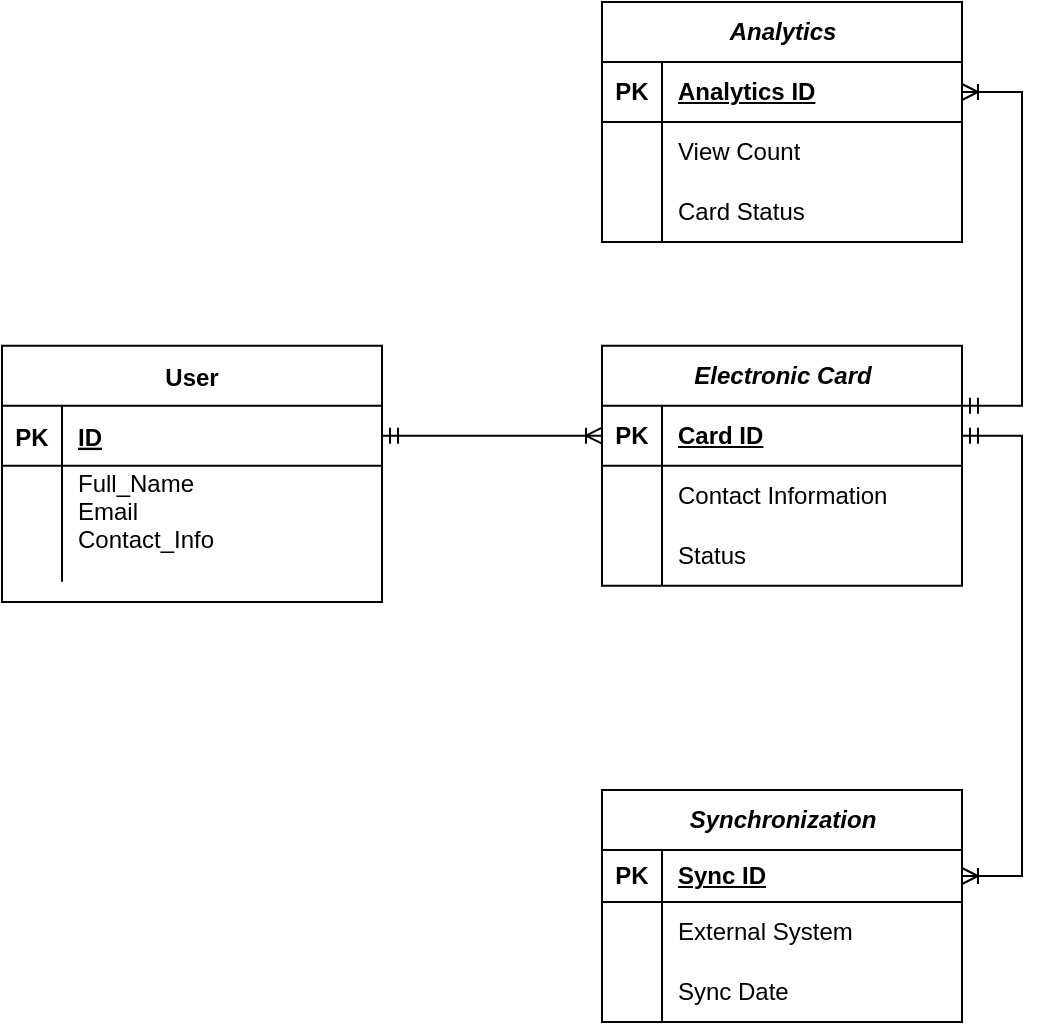 <mxfile version="24.8.0">
  <diagram id="R2lEEEUBdFMjLlhIrx00" name="Page-1">
    <mxGraphModel dx="787" dy="1296" grid="1" gridSize="10" guides="1" tooltips="1" connect="1" arrows="1" fold="1" page="0" pageScale="1" pageWidth="850" pageHeight="1100" math="0" shadow="0" extFonts="Permanent Marker^https://fonts.googleapis.com/css?family=Permanent+Marker">
      <root>
        <mxCell id="0" />
        <mxCell id="1" parent="0" />
        <mxCell id="LRTc8aUjrhYzLM9ue-KN-1" value="User" style="shape=table;startSize=30;container=1;collapsible=1;childLayout=tableLayout;fixedRows=1;rowLines=0;fontStyle=1;align=center;resizeLast=1;" vertex="1" parent="1">
          <mxGeometry x="1000" y="91.85" width="190" height="128.15" as="geometry" />
        </mxCell>
        <mxCell id="LRTc8aUjrhYzLM9ue-KN-2" value="" style="shape=partialRectangle;collapsible=0;dropTarget=0;pointerEvents=0;fillColor=none;points=[[0,0.5],[1,0.5]];portConstraint=eastwest;top=0;left=0;right=0;bottom=1;" vertex="1" parent="LRTc8aUjrhYzLM9ue-KN-1">
          <mxGeometry y="30" width="190" height="30" as="geometry" />
        </mxCell>
        <mxCell id="LRTc8aUjrhYzLM9ue-KN-3" value="PK" style="shape=partialRectangle;overflow=hidden;connectable=0;fillColor=none;top=0;left=0;bottom=0;right=0;fontStyle=1;" vertex="1" parent="LRTc8aUjrhYzLM9ue-KN-2">
          <mxGeometry width="30" height="30" as="geometry">
            <mxRectangle width="30" height="30" as="alternateBounds" />
          </mxGeometry>
        </mxCell>
        <mxCell id="LRTc8aUjrhYzLM9ue-KN-4" value="ID" style="shape=partialRectangle;overflow=hidden;connectable=0;fillColor=none;top=0;left=0;bottom=0;right=0;align=left;spacingLeft=6;fontStyle=5;" vertex="1" parent="LRTc8aUjrhYzLM9ue-KN-2">
          <mxGeometry x="30" width="160" height="30" as="geometry">
            <mxRectangle width="160" height="30" as="alternateBounds" />
          </mxGeometry>
        </mxCell>
        <mxCell id="LRTc8aUjrhYzLM9ue-KN-5" value="" style="shape=partialRectangle;collapsible=0;dropTarget=0;pointerEvents=0;fillColor=none;points=[[0,0.5],[1,0.5]];portConstraint=eastwest;top=0;left=0;right=0;bottom=0;" vertex="1" parent="LRTc8aUjrhYzLM9ue-KN-1">
          <mxGeometry y="60" width="190" height="58" as="geometry" />
        </mxCell>
        <mxCell id="LRTc8aUjrhYzLM9ue-KN-6" value="" style="shape=partialRectangle;overflow=hidden;connectable=0;fillColor=none;top=0;left=0;bottom=0;right=0;" vertex="1" parent="LRTc8aUjrhYzLM9ue-KN-5">
          <mxGeometry width="30" height="58" as="geometry">
            <mxRectangle width="30" height="58" as="alternateBounds" />
          </mxGeometry>
        </mxCell>
        <mxCell id="LRTc8aUjrhYzLM9ue-KN-7" value="Full_Name&#xa;Email&#xa;Contact_Info&#xa;" style="shape=partialRectangle;overflow=hidden;connectable=0;fillColor=none;top=0;left=0;bottom=0;right=0;align=left;spacingLeft=6;" vertex="1" parent="LRTc8aUjrhYzLM9ue-KN-5">
          <mxGeometry x="30" width="160" height="58" as="geometry">
            <mxRectangle width="160" height="58" as="alternateBounds" />
          </mxGeometry>
        </mxCell>
        <mxCell id="LRTc8aUjrhYzLM9ue-KN-8" value="&lt;em&gt;Synchronization&lt;/em&gt;" style="shape=table;startSize=30;container=1;collapsible=1;childLayout=tableLayout;fixedRows=1;rowLines=0;fontStyle=1;align=center;resizeLast=1;html=1;" vertex="1" parent="1">
          <mxGeometry x="1300" y="314" width="180" height="116" as="geometry" />
        </mxCell>
        <mxCell id="LRTc8aUjrhYzLM9ue-KN-9" value="" style="shape=tableRow;horizontal=0;startSize=0;swimlaneHead=0;swimlaneBody=0;fillColor=none;collapsible=0;dropTarget=0;points=[[0,0.5],[1,0.5]];portConstraint=eastwest;top=0;left=0;right=0;bottom=1;" vertex="1" parent="LRTc8aUjrhYzLM9ue-KN-8">
          <mxGeometry y="30" width="180" height="26" as="geometry" />
        </mxCell>
        <mxCell id="LRTc8aUjrhYzLM9ue-KN-10" value="PK" style="shape=partialRectangle;connectable=0;fillColor=none;top=0;left=0;bottom=0;right=0;fontStyle=1;overflow=hidden;whiteSpace=wrap;html=1;" vertex="1" parent="LRTc8aUjrhYzLM9ue-KN-9">
          <mxGeometry width="30" height="26" as="geometry">
            <mxRectangle width="30" height="26" as="alternateBounds" />
          </mxGeometry>
        </mxCell>
        <mxCell id="LRTc8aUjrhYzLM9ue-KN-11" value="Sync ID" style="shape=partialRectangle;connectable=0;fillColor=none;top=0;left=0;bottom=0;right=0;align=left;spacingLeft=6;fontStyle=5;overflow=hidden;whiteSpace=wrap;html=1;" vertex="1" parent="LRTc8aUjrhYzLM9ue-KN-9">
          <mxGeometry x="30" width="150" height="26" as="geometry">
            <mxRectangle width="150" height="26" as="alternateBounds" />
          </mxGeometry>
        </mxCell>
        <mxCell id="LRTc8aUjrhYzLM9ue-KN-12" value="" style="shape=tableRow;horizontal=0;startSize=0;swimlaneHead=0;swimlaneBody=0;fillColor=none;collapsible=0;dropTarget=0;points=[[0,0.5],[1,0.5]];portConstraint=eastwest;top=0;left=0;right=0;bottom=0;" vertex="1" parent="LRTc8aUjrhYzLM9ue-KN-8">
          <mxGeometry y="56" width="180" height="30" as="geometry" />
        </mxCell>
        <mxCell id="LRTc8aUjrhYzLM9ue-KN-13" value="" style="shape=partialRectangle;connectable=0;fillColor=none;top=0;left=0;bottom=0;right=0;editable=1;overflow=hidden;whiteSpace=wrap;html=1;" vertex="1" parent="LRTc8aUjrhYzLM9ue-KN-12">
          <mxGeometry width="30" height="30" as="geometry">
            <mxRectangle width="30" height="30" as="alternateBounds" />
          </mxGeometry>
        </mxCell>
        <mxCell id="LRTc8aUjrhYzLM9ue-KN-14" value="External System" style="shape=partialRectangle;connectable=0;fillColor=none;top=0;left=0;bottom=0;right=0;align=left;spacingLeft=6;overflow=hidden;whiteSpace=wrap;html=1;" vertex="1" parent="LRTc8aUjrhYzLM9ue-KN-12">
          <mxGeometry x="30" width="150" height="30" as="geometry">
            <mxRectangle width="150" height="30" as="alternateBounds" />
          </mxGeometry>
        </mxCell>
        <mxCell id="LRTc8aUjrhYzLM9ue-KN-15" value="" style="shape=tableRow;horizontal=0;startSize=0;swimlaneHead=0;swimlaneBody=0;fillColor=none;collapsible=0;dropTarget=0;points=[[0,0.5],[1,0.5]];portConstraint=eastwest;top=0;left=0;right=0;bottom=0;" vertex="1" parent="LRTc8aUjrhYzLM9ue-KN-8">
          <mxGeometry y="86" width="180" height="30" as="geometry" />
        </mxCell>
        <mxCell id="LRTc8aUjrhYzLM9ue-KN-16" value="" style="shape=partialRectangle;connectable=0;fillColor=none;top=0;left=0;bottom=0;right=0;editable=1;overflow=hidden;whiteSpace=wrap;html=1;" vertex="1" parent="LRTc8aUjrhYzLM9ue-KN-15">
          <mxGeometry width="30" height="30" as="geometry">
            <mxRectangle width="30" height="30" as="alternateBounds" />
          </mxGeometry>
        </mxCell>
        <mxCell id="LRTc8aUjrhYzLM9ue-KN-17" value="Sync Date" style="shape=partialRectangle;connectable=0;fillColor=none;top=0;left=0;bottom=0;right=0;align=left;spacingLeft=6;overflow=hidden;whiteSpace=wrap;html=1;" vertex="1" parent="LRTc8aUjrhYzLM9ue-KN-15">
          <mxGeometry x="30" width="150" height="30" as="geometry">
            <mxRectangle width="150" height="30" as="alternateBounds" />
          </mxGeometry>
        </mxCell>
        <mxCell id="LRTc8aUjrhYzLM9ue-KN-21" value="&lt;em&gt;Electronic Card&lt;/em&gt;" style="shape=table;startSize=30;container=1;collapsible=1;childLayout=tableLayout;fixedRows=1;rowLines=0;fontStyle=1;align=center;resizeLast=1;html=1;" vertex="1" parent="1">
          <mxGeometry x="1300" y="91.85" width="180" height="120" as="geometry" />
        </mxCell>
        <mxCell id="LRTc8aUjrhYzLM9ue-KN-22" value="" style="shape=tableRow;horizontal=0;startSize=0;swimlaneHead=0;swimlaneBody=0;fillColor=none;collapsible=0;dropTarget=0;points=[[0,0.5],[1,0.5]];portConstraint=eastwest;top=0;left=0;right=0;bottom=1;" vertex="1" parent="LRTc8aUjrhYzLM9ue-KN-21">
          <mxGeometry y="30" width="180" height="30" as="geometry" />
        </mxCell>
        <mxCell id="LRTc8aUjrhYzLM9ue-KN-23" value="PK" style="shape=partialRectangle;connectable=0;fillColor=none;top=0;left=0;bottom=0;right=0;fontStyle=1;overflow=hidden;whiteSpace=wrap;html=1;" vertex="1" parent="LRTc8aUjrhYzLM9ue-KN-22">
          <mxGeometry width="30" height="30" as="geometry">
            <mxRectangle width="30" height="30" as="alternateBounds" />
          </mxGeometry>
        </mxCell>
        <mxCell id="LRTc8aUjrhYzLM9ue-KN-24" value="Card ID" style="shape=partialRectangle;connectable=0;fillColor=none;top=0;left=0;bottom=0;right=0;align=left;spacingLeft=6;fontStyle=5;overflow=hidden;whiteSpace=wrap;html=1;" vertex="1" parent="LRTc8aUjrhYzLM9ue-KN-22">
          <mxGeometry x="30" width="150" height="30" as="geometry">
            <mxRectangle width="150" height="30" as="alternateBounds" />
          </mxGeometry>
        </mxCell>
        <mxCell id="LRTc8aUjrhYzLM9ue-KN-25" value="" style="shape=tableRow;horizontal=0;startSize=0;swimlaneHead=0;swimlaneBody=0;fillColor=none;collapsible=0;dropTarget=0;points=[[0,0.5],[1,0.5]];portConstraint=eastwest;top=0;left=0;right=0;bottom=0;" vertex="1" parent="LRTc8aUjrhYzLM9ue-KN-21">
          <mxGeometry y="60" width="180" height="30" as="geometry" />
        </mxCell>
        <mxCell id="LRTc8aUjrhYzLM9ue-KN-26" value="" style="shape=partialRectangle;connectable=0;fillColor=none;top=0;left=0;bottom=0;right=0;editable=1;overflow=hidden;whiteSpace=wrap;html=1;" vertex="1" parent="LRTc8aUjrhYzLM9ue-KN-25">
          <mxGeometry width="30" height="30" as="geometry">
            <mxRectangle width="30" height="30" as="alternateBounds" />
          </mxGeometry>
        </mxCell>
        <mxCell id="LRTc8aUjrhYzLM9ue-KN-27" value="Contact Information" style="shape=partialRectangle;connectable=0;fillColor=none;top=0;left=0;bottom=0;right=0;align=left;spacingLeft=6;overflow=hidden;whiteSpace=wrap;html=1;" vertex="1" parent="LRTc8aUjrhYzLM9ue-KN-25">
          <mxGeometry x="30" width="150" height="30" as="geometry">
            <mxRectangle width="150" height="30" as="alternateBounds" />
          </mxGeometry>
        </mxCell>
        <mxCell id="LRTc8aUjrhYzLM9ue-KN-28" value="" style="shape=tableRow;horizontal=0;startSize=0;swimlaneHead=0;swimlaneBody=0;fillColor=none;collapsible=0;dropTarget=0;points=[[0,0.5],[1,0.5]];portConstraint=eastwest;top=0;left=0;right=0;bottom=0;" vertex="1" parent="LRTc8aUjrhYzLM9ue-KN-21">
          <mxGeometry y="90" width="180" height="30" as="geometry" />
        </mxCell>
        <mxCell id="LRTc8aUjrhYzLM9ue-KN-29" value="" style="shape=partialRectangle;connectable=0;fillColor=none;top=0;left=0;bottom=0;right=0;editable=1;overflow=hidden;whiteSpace=wrap;html=1;" vertex="1" parent="LRTc8aUjrhYzLM9ue-KN-28">
          <mxGeometry width="30" height="30" as="geometry">
            <mxRectangle width="30" height="30" as="alternateBounds" />
          </mxGeometry>
        </mxCell>
        <mxCell id="LRTc8aUjrhYzLM9ue-KN-30" value="Status" style="shape=partialRectangle;connectable=0;fillColor=none;top=0;left=0;bottom=0;right=0;align=left;spacingLeft=6;overflow=hidden;whiteSpace=wrap;html=1;" vertex="1" parent="LRTc8aUjrhYzLM9ue-KN-28">
          <mxGeometry x="30" width="150" height="30" as="geometry">
            <mxRectangle width="150" height="30" as="alternateBounds" />
          </mxGeometry>
        </mxCell>
        <mxCell id="LRTc8aUjrhYzLM9ue-KN-31" value="&lt;em&gt;Analytics&lt;/em&gt;" style="shape=table;startSize=30;container=1;collapsible=1;childLayout=tableLayout;fixedRows=1;rowLines=0;fontStyle=1;align=center;resizeLast=1;html=1;" vertex="1" parent="1">
          <mxGeometry x="1300" y="-80" width="180" height="120" as="geometry" />
        </mxCell>
        <mxCell id="LRTc8aUjrhYzLM9ue-KN-32" value="" style="shape=tableRow;horizontal=0;startSize=0;swimlaneHead=0;swimlaneBody=0;fillColor=none;collapsible=0;dropTarget=0;points=[[0,0.5],[1,0.5]];portConstraint=eastwest;top=0;left=0;right=0;bottom=1;" vertex="1" parent="LRTc8aUjrhYzLM9ue-KN-31">
          <mxGeometry y="30" width="180" height="30" as="geometry" />
        </mxCell>
        <mxCell id="LRTc8aUjrhYzLM9ue-KN-33" value="PK" style="shape=partialRectangle;connectable=0;fillColor=none;top=0;left=0;bottom=0;right=0;fontStyle=1;overflow=hidden;whiteSpace=wrap;html=1;" vertex="1" parent="LRTc8aUjrhYzLM9ue-KN-32">
          <mxGeometry width="30" height="30" as="geometry">
            <mxRectangle width="30" height="30" as="alternateBounds" />
          </mxGeometry>
        </mxCell>
        <mxCell id="LRTc8aUjrhYzLM9ue-KN-34" value="Analytics ID" style="shape=partialRectangle;connectable=0;fillColor=none;top=0;left=0;bottom=0;right=0;align=left;spacingLeft=6;fontStyle=5;overflow=hidden;whiteSpace=wrap;html=1;" vertex="1" parent="LRTc8aUjrhYzLM9ue-KN-32">
          <mxGeometry x="30" width="150" height="30" as="geometry">
            <mxRectangle width="150" height="30" as="alternateBounds" />
          </mxGeometry>
        </mxCell>
        <mxCell id="LRTc8aUjrhYzLM9ue-KN-35" value="" style="shape=tableRow;horizontal=0;startSize=0;swimlaneHead=0;swimlaneBody=0;fillColor=none;collapsible=0;dropTarget=0;points=[[0,0.5],[1,0.5]];portConstraint=eastwest;top=0;left=0;right=0;bottom=0;" vertex="1" parent="LRTc8aUjrhYzLM9ue-KN-31">
          <mxGeometry y="60" width="180" height="30" as="geometry" />
        </mxCell>
        <mxCell id="LRTc8aUjrhYzLM9ue-KN-36" value="" style="shape=partialRectangle;connectable=0;fillColor=none;top=0;left=0;bottom=0;right=0;editable=1;overflow=hidden;whiteSpace=wrap;html=1;" vertex="1" parent="LRTc8aUjrhYzLM9ue-KN-35">
          <mxGeometry width="30" height="30" as="geometry">
            <mxRectangle width="30" height="30" as="alternateBounds" />
          </mxGeometry>
        </mxCell>
        <mxCell id="LRTc8aUjrhYzLM9ue-KN-37" value="View Count" style="shape=partialRectangle;connectable=0;fillColor=none;top=0;left=0;bottom=0;right=0;align=left;spacingLeft=6;overflow=hidden;whiteSpace=wrap;html=1;" vertex="1" parent="LRTc8aUjrhYzLM9ue-KN-35">
          <mxGeometry x="30" width="150" height="30" as="geometry">
            <mxRectangle width="150" height="30" as="alternateBounds" />
          </mxGeometry>
        </mxCell>
        <mxCell id="LRTc8aUjrhYzLM9ue-KN-38" value="" style="shape=tableRow;horizontal=0;startSize=0;swimlaneHead=0;swimlaneBody=0;fillColor=none;collapsible=0;dropTarget=0;points=[[0,0.5],[1,0.5]];portConstraint=eastwest;top=0;left=0;right=0;bottom=0;" vertex="1" parent="LRTc8aUjrhYzLM9ue-KN-31">
          <mxGeometry y="90" width="180" height="30" as="geometry" />
        </mxCell>
        <mxCell id="LRTc8aUjrhYzLM9ue-KN-39" value="" style="shape=partialRectangle;connectable=0;fillColor=none;top=0;left=0;bottom=0;right=0;editable=1;overflow=hidden;whiteSpace=wrap;html=1;" vertex="1" parent="LRTc8aUjrhYzLM9ue-KN-38">
          <mxGeometry width="30" height="30" as="geometry">
            <mxRectangle width="30" height="30" as="alternateBounds" />
          </mxGeometry>
        </mxCell>
        <mxCell id="LRTc8aUjrhYzLM9ue-KN-40" value="Card Status" style="shape=partialRectangle;connectable=0;fillColor=none;top=0;left=0;bottom=0;right=0;align=left;spacingLeft=6;overflow=hidden;whiteSpace=wrap;html=1;" vertex="1" parent="LRTc8aUjrhYzLM9ue-KN-38">
          <mxGeometry x="30" width="150" height="30" as="geometry">
            <mxRectangle width="150" height="30" as="alternateBounds" />
          </mxGeometry>
        </mxCell>
        <mxCell id="LRTc8aUjrhYzLM9ue-KN-41" value="" style="edgeStyle=entityRelationEdgeStyle;fontSize=12;html=1;endArrow=ERoneToMany;startArrow=ERmandOne;rounded=0;exitX=1;exitY=0.5;exitDx=0;exitDy=0;entryX=0;entryY=0.5;entryDx=0;entryDy=0;" edge="1" parent="1" source="LRTc8aUjrhYzLM9ue-KN-2" target="LRTc8aUjrhYzLM9ue-KN-22">
          <mxGeometry width="100" height="100" relative="1" as="geometry">
            <mxPoint x="1130" y="600" as="sourcePoint" />
            <mxPoint x="1230" y="500" as="targetPoint" />
          </mxGeometry>
        </mxCell>
        <mxCell id="LRTc8aUjrhYzLM9ue-KN-43" value="" style="edgeStyle=entityRelationEdgeStyle;fontSize=12;html=1;endArrow=ERoneToMany;startArrow=ERmandOne;rounded=0;exitX=1;exitY=0.5;exitDx=0;exitDy=0;entryX=1;entryY=0.5;entryDx=0;entryDy=0;" edge="1" parent="1" source="LRTc8aUjrhYzLM9ue-KN-22" target="LRTc8aUjrhYzLM9ue-KN-9">
          <mxGeometry width="100" height="100" relative="1" as="geometry">
            <mxPoint x="1500.0" y="137.42" as="sourcePoint" />
            <mxPoint x="1600.0" y="340.57" as="targetPoint" />
            <Array as="points">
              <mxPoint x="1530" y="160" />
              <mxPoint x="1610" y="230" />
              <mxPoint x="1420" y="200.57" />
              <mxPoint x="1570" y="260" />
              <mxPoint x="1590" y="300" />
            </Array>
          </mxGeometry>
        </mxCell>
        <mxCell id="LRTc8aUjrhYzLM9ue-KN-44" value="" style="edgeStyle=entityRelationEdgeStyle;fontSize=12;html=1;endArrow=ERoneToMany;startArrow=ERmandOne;rounded=0;exitX=1;exitY=0.25;exitDx=0;exitDy=0;entryX=1;entryY=0.5;entryDx=0;entryDy=0;" edge="1" parent="1" source="LRTc8aUjrhYzLM9ue-KN-21" target="LRTc8aUjrhYzLM9ue-KN-32">
          <mxGeometry width="100" height="100" relative="1" as="geometry">
            <mxPoint x="1570" y="70" as="sourcePoint" />
            <mxPoint x="1670" y="-30" as="targetPoint" />
          </mxGeometry>
        </mxCell>
      </root>
    </mxGraphModel>
  </diagram>
</mxfile>
